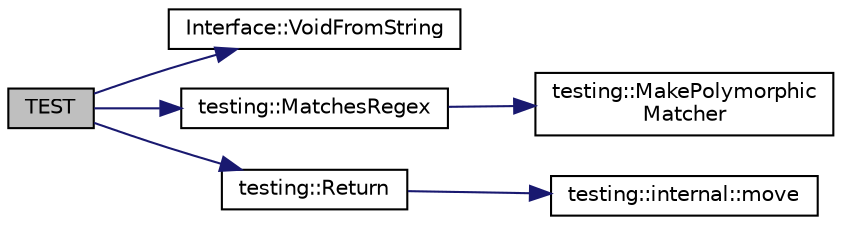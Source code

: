 digraph "TEST"
{
  edge [fontname="Helvetica",fontsize="10",labelfontname="Helvetica",labelfontsize="10"];
  node [fontname="Helvetica",fontsize="10",shape=record];
  rankdir="LR";
  Node168 [label="TEST",height=0.2,width=0.4,color="black", fillcolor="grey75", style="filled", fontcolor="black"];
  Node168 -> Node169 [color="midnightblue",fontsize="10",style="solid",fontname="Helvetica"];
  Node169 [label="Interface::VoidFromString",height=0.2,width=0.4,color="black", fillcolor="white", style="filled",URL="$de/d95/class_interface.html#a65d6ae604e7e9a513aec72c9c94e0b97"];
  Node168 -> Node170 [color="midnightblue",fontsize="10",style="solid",fontname="Helvetica"];
  Node170 [label="testing::MatchesRegex",height=0.2,width=0.4,color="black", fillcolor="white", style="filled",URL="$d0/d75/namespacetesting.html#a4dac232f315edc259b62ce88e413b107"];
  Node170 -> Node171 [color="midnightblue",fontsize="10",style="solid",fontname="Helvetica"];
  Node171 [label="testing::MakePolymorphic\lMatcher",height=0.2,width=0.4,color="black", fillcolor="white", style="filled",URL="$d0/d75/namespacetesting.html#a667ca94f190ec2e17ee2fbfdb7d3da04"];
  Node168 -> Node172 [color="midnightblue",fontsize="10",style="solid",fontname="Helvetica"];
  Node172 [label="testing::Return",height=0.2,width=0.4,color="black", fillcolor="white", style="filled",URL="$d0/d75/namespacetesting.html#af6d1c13e9376c77671e37545cd84359c"];
  Node172 -> Node173 [color="midnightblue",fontsize="10",style="solid",fontname="Helvetica"];
  Node173 [label="testing::internal::move",height=0.2,width=0.4,color="black", fillcolor="white", style="filled",URL="$d0/da7/namespacetesting_1_1internal.html#a0f6d06bf8c3093b9c22bb08723db201e"];
}
